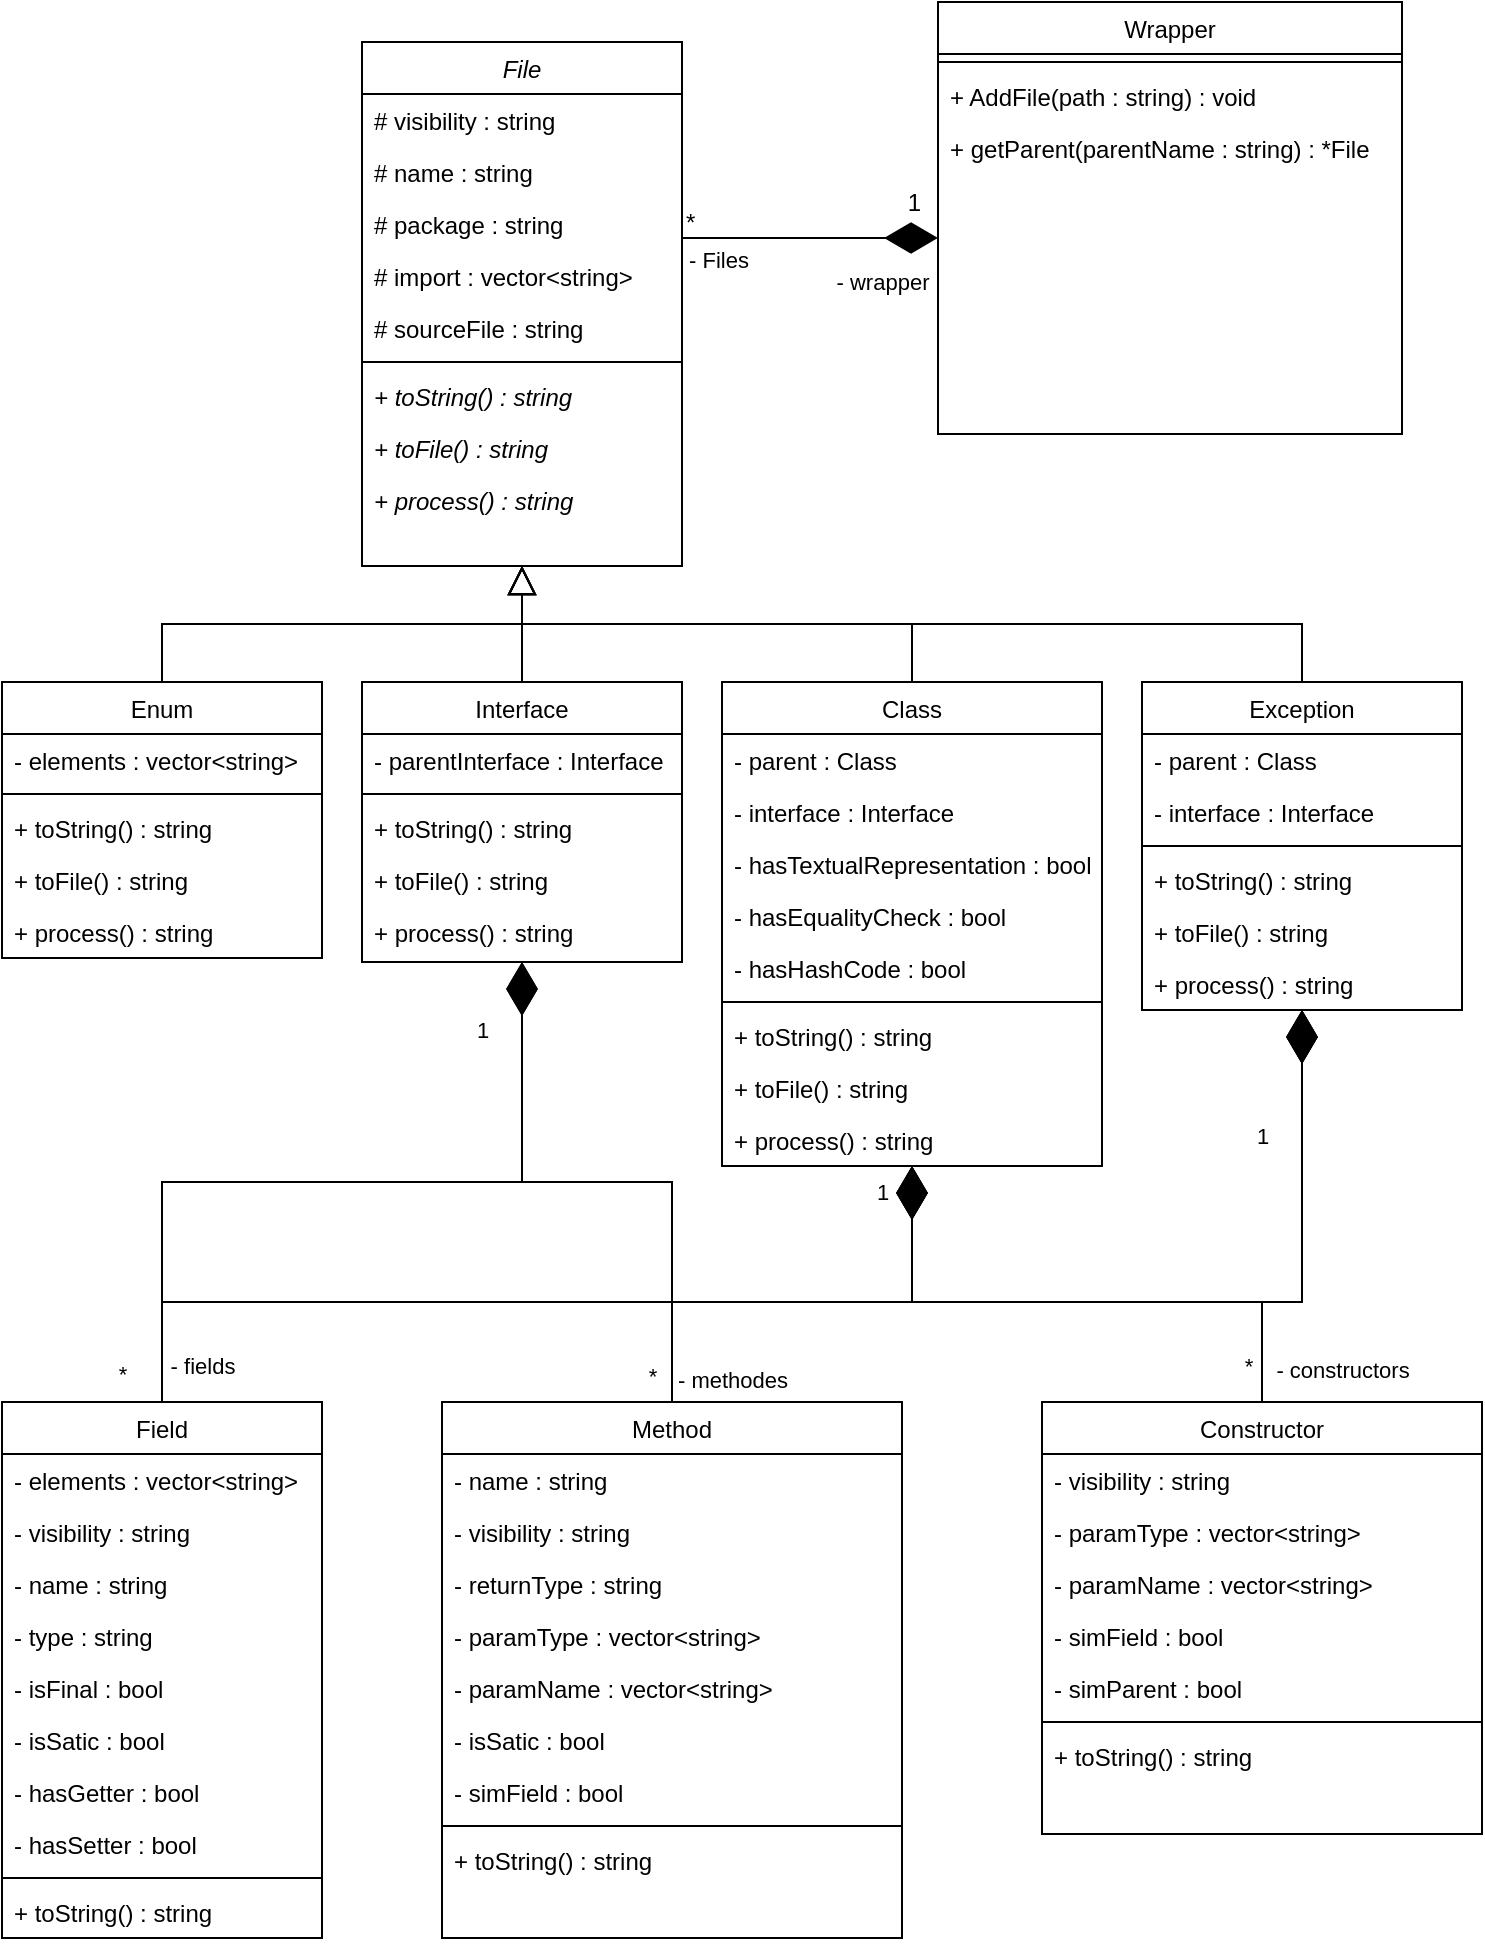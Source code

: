 <mxfile version="24.4.13" type="device">
  <diagram id="C5RBs43oDa-KdzZeNtuy" name="Page-1">
    <mxGraphModel dx="1432" dy="757" grid="1" gridSize="10" guides="1" tooltips="1" connect="1" arrows="1" fold="1" page="1" pageScale="1" pageWidth="827" pageHeight="1169" math="0" shadow="0">
      <root>
        <mxCell id="WIyWlLk6GJQsqaUBKTNV-0" />
        <mxCell id="WIyWlLk6GJQsqaUBKTNV-1" parent="WIyWlLk6GJQsqaUBKTNV-0" />
        <mxCell id="zkfFHV4jXpPFQw0GAbJ--0" value="File" style="swimlane;fontStyle=2;align=center;verticalAlign=top;childLayout=stackLayout;horizontal=1;startSize=26;horizontalStack=0;resizeParent=1;resizeLast=0;collapsible=1;marginBottom=0;rounded=0;shadow=0;strokeWidth=1;" parent="WIyWlLk6GJQsqaUBKTNV-1" vertex="1">
          <mxGeometry x="220" y="40" width="160" height="262" as="geometry">
            <mxRectangle x="230" y="140" width="160" height="26" as="alternateBounds" />
          </mxGeometry>
        </mxCell>
        <mxCell id="zkfFHV4jXpPFQw0GAbJ--1" value="# visibility : string" style="text;align=left;verticalAlign=top;spacingLeft=4;spacingRight=4;overflow=hidden;rotatable=0;points=[[0,0.5],[1,0.5]];portConstraint=eastwest;" parent="zkfFHV4jXpPFQw0GAbJ--0" vertex="1">
          <mxGeometry y="26" width="160" height="26" as="geometry" />
        </mxCell>
        <mxCell id="zkfFHV4jXpPFQw0GAbJ--3" value="# name : string" style="text;align=left;verticalAlign=top;spacingLeft=4;spacingRight=4;overflow=hidden;rotatable=0;points=[[0,0.5],[1,0.5]];portConstraint=eastwest;rounded=0;shadow=0;html=0;" parent="zkfFHV4jXpPFQw0GAbJ--0" vertex="1">
          <mxGeometry y="52" width="160" height="26" as="geometry" />
        </mxCell>
        <mxCell id="ltKmu5wCh4bkHCzf4ety-9" value="# package : string" style="text;align=left;verticalAlign=top;spacingLeft=4;spacingRight=4;overflow=hidden;rotatable=0;points=[[0,0.5],[1,0.5]];portConstraint=eastwest;rounded=0;shadow=0;html=0;" parent="zkfFHV4jXpPFQw0GAbJ--0" vertex="1">
          <mxGeometry y="78" width="160" height="26" as="geometry" />
        </mxCell>
        <mxCell id="ltKmu5wCh4bkHCzf4ety-12" value="# import : vector&lt;string&gt;" style="text;align=left;verticalAlign=top;spacingLeft=4;spacingRight=4;overflow=hidden;rotatable=0;points=[[0,0.5],[1,0.5]];portConstraint=eastwest;" parent="zkfFHV4jXpPFQw0GAbJ--0" vertex="1">
          <mxGeometry y="104" width="160" height="26" as="geometry" />
        </mxCell>
        <mxCell id="8OElluY5JYBfEVc4xmNO-0" value="# sourceFile : string" style="text;align=left;verticalAlign=top;spacingLeft=4;spacingRight=4;overflow=hidden;rotatable=0;points=[[0,0.5],[1,0.5]];portConstraint=eastwest;" parent="zkfFHV4jXpPFQw0GAbJ--0" vertex="1">
          <mxGeometry y="130" width="160" height="26" as="geometry" />
        </mxCell>
        <mxCell id="zkfFHV4jXpPFQw0GAbJ--4" value="" style="line;html=1;strokeWidth=1;align=left;verticalAlign=middle;spacingTop=-1;spacingLeft=3;spacingRight=3;rotatable=0;labelPosition=right;points=[];portConstraint=eastwest;" parent="zkfFHV4jXpPFQw0GAbJ--0" vertex="1">
          <mxGeometry y="156" width="160" height="8" as="geometry" />
        </mxCell>
        <mxCell id="zkfFHV4jXpPFQw0GAbJ--5" value="+ toString() : string" style="text;align=left;verticalAlign=top;spacingLeft=4;spacingRight=4;overflow=hidden;rotatable=0;points=[[0,0.5],[1,0.5]];portConstraint=eastwest;fontStyle=2" parent="zkfFHV4jXpPFQw0GAbJ--0" vertex="1">
          <mxGeometry y="164" width="160" height="26" as="geometry" />
        </mxCell>
        <mxCell id="ltKmu5wCh4bkHCzf4ety-10" value="+ toFile() : string" style="text;align=left;verticalAlign=top;spacingLeft=4;spacingRight=4;overflow=hidden;rotatable=0;points=[[0,0.5],[1,0.5]];portConstraint=eastwest;fontStyle=2" parent="zkfFHV4jXpPFQw0GAbJ--0" vertex="1">
          <mxGeometry y="190" width="160" height="26" as="geometry" />
        </mxCell>
        <mxCell id="8OElluY5JYBfEVc4xmNO-1" value="+ process() : string" style="text;align=left;verticalAlign=top;spacingLeft=4;spacingRight=4;overflow=hidden;rotatable=0;points=[[0,0.5],[1,0.5]];portConstraint=eastwest;fontStyle=2" parent="zkfFHV4jXpPFQw0GAbJ--0" vertex="1">
          <mxGeometry y="216" width="160" height="26" as="geometry" />
        </mxCell>
        <mxCell id="zkfFHV4jXpPFQw0GAbJ--6" value="Enum" style="swimlane;fontStyle=0;align=center;verticalAlign=top;childLayout=stackLayout;horizontal=1;startSize=26;horizontalStack=0;resizeParent=1;resizeLast=0;collapsible=1;marginBottom=0;rounded=0;shadow=0;strokeWidth=1;" parent="WIyWlLk6GJQsqaUBKTNV-1" vertex="1">
          <mxGeometry x="40" y="360" width="160" height="138" as="geometry">
            <mxRectangle x="130" y="380" width="160" height="26" as="alternateBounds" />
          </mxGeometry>
        </mxCell>
        <mxCell id="zkfFHV4jXpPFQw0GAbJ--14" value="- elements : vector&lt;string&gt;" style="text;align=left;verticalAlign=top;spacingLeft=4;spacingRight=4;overflow=hidden;rotatable=0;points=[[0,0.5],[1,0.5]];portConstraint=eastwest;" parent="zkfFHV4jXpPFQw0GAbJ--6" vertex="1">
          <mxGeometry y="26" width="160" height="26" as="geometry" />
        </mxCell>
        <mxCell id="zkfFHV4jXpPFQw0GAbJ--9" value="" style="line;html=1;strokeWidth=1;align=left;verticalAlign=middle;spacingTop=-1;spacingLeft=3;spacingRight=3;rotatable=0;labelPosition=right;points=[];portConstraint=eastwest;" parent="zkfFHV4jXpPFQw0GAbJ--6" vertex="1">
          <mxGeometry y="52" width="160" height="8" as="geometry" />
        </mxCell>
        <mxCell id="ltKmu5wCh4bkHCzf4ety-14" value="+ toString() : string" style="text;align=left;verticalAlign=top;spacingLeft=4;spacingRight=4;overflow=hidden;rotatable=0;points=[[0,0.5],[1,0.5]];portConstraint=eastwest;fontStyle=0" parent="zkfFHV4jXpPFQw0GAbJ--6" vertex="1">
          <mxGeometry y="60" width="160" height="26" as="geometry" />
        </mxCell>
        <mxCell id="ltKmu5wCh4bkHCzf4ety-15" value="+ toFile() : string" style="text;align=left;verticalAlign=top;spacingLeft=4;spacingRight=4;overflow=hidden;rotatable=0;points=[[0,0.5],[1,0.5]];portConstraint=eastwest;fontStyle=0" parent="zkfFHV4jXpPFQw0GAbJ--6" vertex="1">
          <mxGeometry y="86" width="160" height="26" as="geometry" />
        </mxCell>
        <mxCell id="4inZuKAJf4BQ4KefYnfL-3" value="+ process() : string" style="text;align=left;verticalAlign=top;spacingLeft=4;spacingRight=4;overflow=hidden;rotatable=0;points=[[0,0.5],[1,0.5]];portConstraint=eastwest;fontStyle=0" parent="zkfFHV4jXpPFQw0GAbJ--6" vertex="1">
          <mxGeometry y="112" width="160" height="26" as="geometry" />
        </mxCell>
        <mxCell id="zkfFHV4jXpPFQw0GAbJ--12" value="" style="endArrow=block;endSize=12;endFill=0;shadow=0;strokeWidth=1;rounded=0;curved=0;edgeStyle=elbowEdgeStyle;elbow=vertical;startSize=6;" parent="WIyWlLk6GJQsqaUBKTNV-1" source="zkfFHV4jXpPFQw0GAbJ--6" target="zkfFHV4jXpPFQw0GAbJ--0" edge="1">
          <mxGeometry width="160" relative="1" as="geometry">
            <mxPoint x="200" y="203" as="sourcePoint" />
            <mxPoint x="200" y="203" as="targetPoint" />
          </mxGeometry>
        </mxCell>
        <mxCell id="zkfFHV4jXpPFQw0GAbJ--13" value="Interface" style="swimlane;fontStyle=0;align=center;verticalAlign=top;childLayout=stackLayout;horizontal=1;startSize=26;horizontalStack=0;resizeParent=1;resizeLast=0;collapsible=1;marginBottom=0;rounded=0;shadow=0;strokeWidth=1;" parent="WIyWlLk6GJQsqaUBKTNV-1" vertex="1">
          <mxGeometry x="220" y="360" width="160" height="140" as="geometry">
            <mxRectangle x="340" y="380" width="170" height="26" as="alternateBounds" />
          </mxGeometry>
        </mxCell>
        <mxCell id="ltKmu5wCh4bkHCzf4ety-13" value="- parentInterface : Interface" style="text;align=left;verticalAlign=top;spacingLeft=4;spacingRight=4;overflow=hidden;rotatable=0;points=[[0,0.5],[1,0.5]];portConstraint=eastwest;" parent="zkfFHV4jXpPFQw0GAbJ--13" vertex="1">
          <mxGeometry y="26" width="160" height="26" as="geometry" />
        </mxCell>
        <mxCell id="zkfFHV4jXpPFQw0GAbJ--15" value="" style="line;html=1;strokeWidth=1;align=left;verticalAlign=middle;spacingTop=-1;spacingLeft=3;spacingRight=3;rotatable=0;labelPosition=right;points=[];portConstraint=eastwest;" parent="zkfFHV4jXpPFQw0GAbJ--13" vertex="1">
          <mxGeometry y="52" width="160" height="8" as="geometry" />
        </mxCell>
        <mxCell id="ltKmu5wCh4bkHCzf4ety-16" value="+ toString() : string" style="text;align=left;verticalAlign=top;spacingLeft=4;spacingRight=4;overflow=hidden;rotatable=0;points=[[0,0.5],[1,0.5]];portConstraint=eastwest;fontStyle=0" parent="zkfFHV4jXpPFQw0GAbJ--13" vertex="1">
          <mxGeometry y="60" width="160" height="26" as="geometry" />
        </mxCell>
        <mxCell id="ltKmu5wCh4bkHCzf4ety-17" value="+ toFile() : string" style="text;align=left;verticalAlign=top;spacingLeft=4;spacingRight=4;overflow=hidden;rotatable=0;points=[[0,0.5],[1,0.5]];portConstraint=eastwest;fontStyle=0" parent="zkfFHV4jXpPFQw0GAbJ--13" vertex="1">
          <mxGeometry y="86" width="160" height="26" as="geometry" />
        </mxCell>
        <mxCell id="4inZuKAJf4BQ4KefYnfL-4" value="+ process() : string" style="text;align=left;verticalAlign=top;spacingLeft=4;spacingRight=4;overflow=hidden;rotatable=0;points=[[0,0.5],[1,0.5]];portConstraint=eastwest;fontStyle=0" parent="zkfFHV4jXpPFQw0GAbJ--13" vertex="1">
          <mxGeometry y="112" width="160" height="26" as="geometry" />
        </mxCell>
        <mxCell id="zkfFHV4jXpPFQw0GAbJ--16" value="" style="endArrow=block;endSize=12;endFill=0;shadow=0;strokeWidth=1;rounded=0;curved=0;edgeStyle=elbowEdgeStyle;elbow=vertical;startSize=6;" parent="WIyWlLk6GJQsqaUBKTNV-1" source="zkfFHV4jXpPFQw0GAbJ--13" target="zkfFHV4jXpPFQw0GAbJ--0" edge="1">
          <mxGeometry width="160" relative="1" as="geometry">
            <mxPoint x="210" y="373" as="sourcePoint" />
            <mxPoint x="310" y="271" as="targetPoint" />
          </mxGeometry>
        </mxCell>
        <mxCell id="zkfFHV4jXpPFQw0GAbJ--17" value="Wrapper&#xa;" style="swimlane;fontStyle=0;align=center;verticalAlign=top;childLayout=stackLayout;horizontal=1;startSize=26;horizontalStack=0;resizeParent=1;resizeLast=0;collapsible=1;marginBottom=0;rounded=0;shadow=0;strokeWidth=1;" parent="WIyWlLk6GJQsqaUBKTNV-1" vertex="1">
          <mxGeometry x="508" y="20" width="232" height="216" as="geometry">
            <mxRectangle x="550" y="140" width="160" height="26" as="alternateBounds" />
          </mxGeometry>
        </mxCell>
        <mxCell id="zkfFHV4jXpPFQw0GAbJ--23" value="" style="line;html=1;strokeWidth=1;align=left;verticalAlign=middle;spacingTop=-1;spacingLeft=3;spacingRight=3;rotatable=0;labelPosition=right;points=[];portConstraint=eastwest;" parent="zkfFHV4jXpPFQw0GAbJ--17" vertex="1">
          <mxGeometry y="26" width="232" height="8" as="geometry" />
        </mxCell>
        <mxCell id="ltKmu5wCh4bkHCzf4ety-60" value="+ AddFile(path : string) : void" style="text;align=left;verticalAlign=top;spacingLeft=4;spacingRight=4;overflow=hidden;rotatable=0;points=[[0,0.5],[1,0.5]];portConstraint=eastwest;" parent="zkfFHV4jXpPFQw0GAbJ--17" vertex="1">
          <mxGeometry y="34" width="232" height="26" as="geometry" />
        </mxCell>
        <mxCell id="Hucy0umY-G8VrEtBiTHl-10" value="+ getParent(parentName : string) : *File" style="text;align=left;verticalAlign=top;spacingLeft=4;spacingRight=4;overflow=hidden;rotatable=0;points=[[0,0.5],[1,0.5]];portConstraint=eastwest;" vertex="1" parent="zkfFHV4jXpPFQw0GAbJ--17">
          <mxGeometry y="60" width="232" height="26" as="geometry" />
        </mxCell>
        <mxCell id="zkfFHV4jXpPFQw0GAbJ--26" value="" style="endArrow=diamondThin;shadow=0;strokeWidth=1;rounded=0;curved=0;endFill=1;edgeStyle=elbowEdgeStyle;elbow=vertical;endSize=24;startSize=24;" parent="WIyWlLk6GJQsqaUBKTNV-1" source="zkfFHV4jXpPFQw0GAbJ--0" target="zkfFHV4jXpPFQw0GAbJ--17" edge="1">
          <mxGeometry x="0.5" y="41" relative="1" as="geometry">
            <mxPoint x="380" y="192" as="sourcePoint" />
            <mxPoint x="540" y="192" as="targetPoint" />
            <mxPoint x="-40" y="32" as="offset" />
          </mxGeometry>
        </mxCell>
        <mxCell id="zkfFHV4jXpPFQw0GAbJ--27" value="*" style="resizable=0;align=left;verticalAlign=bottom;labelBackgroundColor=none;fontSize=12;" parent="zkfFHV4jXpPFQw0GAbJ--26" connectable="0" vertex="1">
          <mxGeometry x="-1" relative="1" as="geometry">
            <mxPoint y="1" as="offset" />
          </mxGeometry>
        </mxCell>
        <mxCell id="zkfFHV4jXpPFQw0GAbJ--28" value="1" style="resizable=0;align=right;verticalAlign=bottom;labelBackgroundColor=none;fontSize=12;" parent="zkfFHV4jXpPFQw0GAbJ--26" connectable="0" vertex="1">
          <mxGeometry x="1" relative="1" as="geometry">
            <mxPoint x="-7" y="-9" as="offset" />
          </mxGeometry>
        </mxCell>
        <mxCell id="ltKmu5wCh4bkHCzf4ety-0" value="- Files" style="edgeLabel;html=1;align=center;verticalAlign=middle;resizable=0;points=[];" parent="zkfFHV4jXpPFQw0GAbJ--26" vertex="1" connectable="0">
          <mxGeometry x="-0.719" y="-2" relative="1" as="geometry">
            <mxPoint y="9" as="offset" />
          </mxGeometry>
        </mxCell>
        <mxCell id="RhGDuTXE71SAsz2vM19o-0" value="- wrapper" style="edgeLabel;html=1;align=center;verticalAlign=middle;resizable=0;points=[];" parent="zkfFHV4jXpPFQw0GAbJ--26" vertex="1" connectable="0">
          <mxGeometry x="0.438" y="-1" relative="1" as="geometry">
            <mxPoint x="8" y="21" as="offset" />
          </mxGeometry>
        </mxCell>
        <mxCell id="ltKmu5wCh4bkHCzf4ety-1" value="" style="endArrow=block;endSize=12;endFill=0;shadow=0;strokeWidth=1;rounded=0;curved=0;edgeStyle=elbowEdgeStyle;elbow=vertical;startSize=6;exitX=0.5;exitY=0;exitDx=0;exitDy=0;entryX=0.5;entryY=1;entryDx=0;entryDy=0;" parent="WIyWlLk6GJQsqaUBKTNV-1" source="ltKmu5wCh4bkHCzf4ety-3" target="zkfFHV4jXpPFQw0GAbJ--0" edge="1">
          <mxGeometry width="160" relative="1" as="geometry">
            <mxPoint x="600" y="370" as="sourcePoint" />
            <mxPoint x="300" y="250" as="targetPoint" />
          </mxGeometry>
        </mxCell>
        <mxCell id="ltKmu5wCh4bkHCzf4ety-3" value="Class" style="swimlane;fontStyle=0;align=center;verticalAlign=top;childLayout=stackLayout;horizontal=1;startSize=26;horizontalStack=0;resizeParent=1;resizeLast=0;collapsible=1;marginBottom=0;rounded=0;shadow=0;strokeWidth=1;" parent="WIyWlLk6GJQsqaUBKTNV-1" vertex="1">
          <mxGeometry x="400" y="360" width="190" height="242" as="geometry">
            <mxRectangle x="130" y="380" width="160" height="26" as="alternateBounds" />
          </mxGeometry>
        </mxCell>
        <mxCell id="ltKmu5wCh4bkHCzf4ety-4" value="- parent : Class" style="text;align=left;verticalAlign=top;spacingLeft=4;spacingRight=4;overflow=hidden;rotatable=0;points=[[0,0.5],[1,0.5]];portConstraint=eastwest;" parent="ltKmu5wCh4bkHCzf4ety-3" vertex="1">
          <mxGeometry y="26" width="190" height="26" as="geometry" />
        </mxCell>
        <mxCell id="ltKmu5wCh4bkHCzf4ety-5" value="- interface : Interface" style="text;align=left;verticalAlign=top;spacingLeft=4;spacingRight=4;overflow=hidden;rotatable=0;points=[[0,0.5],[1,0.5]];portConstraint=eastwest;rounded=0;shadow=0;html=0;" parent="ltKmu5wCh4bkHCzf4ety-3" vertex="1">
          <mxGeometry y="52" width="190" height="26" as="geometry" />
        </mxCell>
        <mxCell id="4inZuKAJf4BQ4KefYnfL-0" value="- hasTextualRepresentation : bool" style="text;align=left;verticalAlign=top;spacingLeft=4;spacingRight=4;overflow=hidden;rotatable=0;points=[[0,0.5],[1,0.5]];portConstraint=eastwest;rounded=0;shadow=0;html=0;" parent="ltKmu5wCh4bkHCzf4ety-3" vertex="1">
          <mxGeometry y="78" width="190" height="26" as="geometry" />
        </mxCell>
        <mxCell id="4inZuKAJf4BQ4KefYnfL-1" value="- hasEqualityCheck : bool" style="text;align=left;verticalAlign=top;spacingLeft=4;spacingRight=4;overflow=hidden;rotatable=0;points=[[0,0.5],[1,0.5]];portConstraint=eastwest;rounded=0;shadow=0;html=0;" parent="ltKmu5wCh4bkHCzf4ety-3" vertex="1">
          <mxGeometry y="104" width="190" height="26" as="geometry" />
        </mxCell>
        <mxCell id="4inZuKAJf4BQ4KefYnfL-2" value="- hasHashCode : bool" style="text;align=left;verticalAlign=top;spacingLeft=4;spacingRight=4;overflow=hidden;rotatable=0;points=[[0,0.5],[1,0.5]];portConstraint=eastwest;rounded=0;shadow=0;html=0;" parent="ltKmu5wCh4bkHCzf4ety-3" vertex="1">
          <mxGeometry y="130" width="190" height="26" as="geometry" />
        </mxCell>
        <mxCell id="ltKmu5wCh4bkHCzf4ety-6" value="" style="line;html=1;strokeWidth=1;align=left;verticalAlign=middle;spacingTop=-1;spacingLeft=3;spacingRight=3;rotatable=0;labelPosition=right;points=[];portConstraint=eastwest;" parent="ltKmu5wCh4bkHCzf4ety-3" vertex="1">
          <mxGeometry y="156" width="190" height="8" as="geometry" />
        </mxCell>
        <mxCell id="ltKmu5wCh4bkHCzf4ety-18" value="+ toString() : string" style="text;align=left;verticalAlign=top;spacingLeft=4;spacingRight=4;overflow=hidden;rotatable=0;points=[[0,0.5],[1,0.5]];portConstraint=eastwest;fontStyle=0" parent="ltKmu5wCh4bkHCzf4ety-3" vertex="1">
          <mxGeometry y="164" width="190" height="26" as="geometry" />
        </mxCell>
        <mxCell id="ltKmu5wCh4bkHCzf4ety-19" value="+ toFile() : string" style="text;align=left;verticalAlign=top;spacingLeft=4;spacingRight=4;overflow=hidden;rotatable=0;points=[[0,0.5],[1,0.5]];portConstraint=eastwest;fontStyle=0" parent="ltKmu5wCh4bkHCzf4ety-3" vertex="1">
          <mxGeometry y="190" width="190" height="26" as="geometry" />
        </mxCell>
        <mxCell id="4inZuKAJf4BQ4KefYnfL-5" value="+ process() : string" style="text;align=left;verticalAlign=top;spacingLeft=4;spacingRight=4;overflow=hidden;rotatable=0;points=[[0,0.5],[1,0.5]];portConstraint=eastwest;fontStyle=0" parent="ltKmu5wCh4bkHCzf4ety-3" vertex="1">
          <mxGeometry y="216" width="190" height="26" as="geometry" />
        </mxCell>
        <mxCell id="ltKmu5wCh4bkHCzf4ety-20" value="Field" style="swimlane;fontStyle=0;align=center;verticalAlign=top;childLayout=stackLayout;horizontal=1;startSize=26;horizontalStack=0;resizeParent=1;resizeLast=0;collapsible=1;marginBottom=0;rounded=0;shadow=0;strokeWidth=1;" parent="WIyWlLk6GJQsqaUBKTNV-1" vertex="1">
          <mxGeometry x="40" y="720" width="160" height="268" as="geometry">
            <mxRectangle x="130" y="380" width="160" height="26" as="alternateBounds" />
          </mxGeometry>
        </mxCell>
        <mxCell id="ltKmu5wCh4bkHCzf4ety-21" value="- elements : vector&lt;string&gt;" style="text;align=left;verticalAlign=top;spacingLeft=4;spacingRight=4;overflow=hidden;rotatable=0;points=[[0,0.5],[1,0.5]];portConstraint=eastwest;" parent="ltKmu5wCh4bkHCzf4ety-20" vertex="1">
          <mxGeometry y="26" width="160" height="26" as="geometry" />
        </mxCell>
        <mxCell id="ltKmu5wCh4bkHCzf4ety-52" value="- visibility : string" style="text;align=left;verticalAlign=top;spacingLeft=4;spacingRight=4;overflow=hidden;rotatable=0;points=[[0,0.5],[1,0.5]];portConstraint=eastwest;" parent="ltKmu5wCh4bkHCzf4ety-20" vertex="1">
          <mxGeometry y="52" width="160" height="26" as="geometry" />
        </mxCell>
        <mxCell id="ltKmu5wCh4bkHCzf4ety-53" value="- name : string" style="text;align=left;verticalAlign=top;spacingLeft=4;spacingRight=4;overflow=hidden;rotatable=0;points=[[0,0.5],[1,0.5]];portConstraint=eastwest;rounded=0;shadow=0;html=0;" parent="ltKmu5wCh4bkHCzf4ety-20" vertex="1">
          <mxGeometry y="78" width="160" height="26" as="geometry" />
        </mxCell>
        <mxCell id="ltKmu5wCh4bkHCzf4ety-56" value="- type : string" style="text;align=left;verticalAlign=top;spacingLeft=4;spacingRight=4;overflow=hidden;rotatable=0;points=[[0,0.5],[1,0.5]];portConstraint=eastwest;rounded=0;shadow=0;html=0;" parent="ltKmu5wCh4bkHCzf4ety-20" vertex="1">
          <mxGeometry y="104" width="160" height="26" as="geometry" />
        </mxCell>
        <mxCell id="ltKmu5wCh4bkHCzf4ety-61" value="- isFinal : bool" style="text;align=left;verticalAlign=top;spacingLeft=4;spacingRight=4;overflow=hidden;rotatable=0;points=[[0,0.5],[1,0.5]];portConstraint=eastwest;rounded=0;shadow=0;html=0;" parent="ltKmu5wCh4bkHCzf4ety-20" vertex="1">
          <mxGeometry y="130" width="160" height="26" as="geometry" />
        </mxCell>
        <mxCell id="ltKmu5wCh4bkHCzf4ety-62" value="- isSatic : bool" style="text;align=left;verticalAlign=top;spacingLeft=4;spacingRight=4;overflow=hidden;rotatable=0;points=[[0,0.5],[1,0.5]];portConstraint=eastwest;rounded=0;shadow=0;html=0;" parent="ltKmu5wCh4bkHCzf4ety-20" vertex="1">
          <mxGeometry y="156" width="160" height="26" as="geometry" />
        </mxCell>
        <mxCell id="ltKmu5wCh4bkHCzf4ety-63" value="- hasGetter : bool" style="text;align=left;verticalAlign=top;spacingLeft=4;spacingRight=4;overflow=hidden;rotatable=0;points=[[0,0.5],[1,0.5]];portConstraint=eastwest;rounded=0;shadow=0;html=0;" parent="ltKmu5wCh4bkHCzf4ety-20" vertex="1">
          <mxGeometry y="182" width="160" height="26" as="geometry" />
        </mxCell>
        <mxCell id="ltKmu5wCh4bkHCzf4ety-64" value="- hasSetter : bool" style="text;align=left;verticalAlign=top;spacingLeft=4;spacingRight=4;overflow=hidden;rotatable=0;points=[[0,0.5],[1,0.5]];portConstraint=eastwest;rounded=0;shadow=0;html=0;" parent="ltKmu5wCh4bkHCzf4ety-20" vertex="1">
          <mxGeometry y="208" width="160" height="26" as="geometry" />
        </mxCell>
        <mxCell id="ltKmu5wCh4bkHCzf4ety-22" value="" style="line;html=1;strokeWidth=1;align=left;verticalAlign=middle;spacingTop=-1;spacingLeft=3;spacingRight=3;rotatable=0;labelPosition=right;points=[];portConstraint=eastwest;" parent="ltKmu5wCh4bkHCzf4ety-20" vertex="1">
          <mxGeometry y="234" width="160" height="8" as="geometry" />
        </mxCell>
        <mxCell id="ltKmu5wCh4bkHCzf4ety-23" value="+ toString() : string" style="text;align=left;verticalAlign=top;spacingLeft=4;spacingRight=4;overflow=hidden;rotatable=0;points=[[0,0.5],[1,0.5]];portConstraint=eastwest;fontStyle=0" parent="ltKmu5wCh4bkHCzf4ety-20" vertex="1">
          <mxGeometry y="242" width="160" height="26" as="geometry" />
        </mxCell>
        <mxCell id="ltKmu5wCh4bkHCzf4ety-25" value="Method" style="swimlane;fontStyle=0;align=center;verticalAlign=top;childLayout=stackLayout;horizontal=1;startSize=26;horizontalStack=0;resizeParent=1;resizeLast=0;collapsible=1;marginBottom=0;rounded=0;shadow=0;strokeWidth=1;" parent="WIyWlLk6GJQsqaUBKTNV-1" vertex="1">
          <mxGeometry x="260" y="720" width="230" height="268" as="geometry">
            <mxRectangle x="340" y="380" width="170" height="26" as="alternateBounds" />
          </mxGeometry>
        </mxCell>
        <mxCell id="ltKmu5wCh4bkHCzf4ety-51" value="- name : string" style="text;align=left;verticalAlign=top;spacingLeft=4;spacingRight=4;overflow=hidden;rotatable=0;points=[[0,0.5],[1,0.5]];portConstraint=eastwest;rounded=0;shadow=0;html=0;" parent="ltKmu5wCh4bkHCzf4ety-25" vertex="1">
          <mxGeometry y="26" width="230" height="26" as="geometry" />
        </mxCell>
        <mxCell id="ltKmu5wCh4bkHCzf4ety-50" value="- visibility : string" style="text;align=left;verticalAlign=top;spacingLeft=4;spacingRight=4;overflow=hidden;rotatable=0;points=[[0,0.5],[1,0.5]];portConstraint=eastwest;" parent="ltKmu5wCh4bkHCzf4ety-25" vertex="1">
          <mxGeometry y="52" width="230" height="26" as="geometry" />
        </mxCell>
        <mxCell id="ltKmu5wCh4bkHCzf4ety-57" value="- returnType : string" style="text;align=left;verticalAlign=top;spacingLeft=4;spacingRight=4;overflow=hidden;rotatable=0;points=[[0,0.5],[1,0.5]];portConstraint=eastwest;" parent="ltKmu5wCh4bkHCzf4ety-25" vertex="1">
          <mxGeometry y="78" width="230" height="26" as="geometry" />
        </mxCell>
        <mxCell id="ltKmu5wCh4bkHCzf4ety-67" value="- paramType : vector&lt;string&gt;" style="text;align=left;verticalAlign=top;spacingLeft=4;spacingRight=4;overflow=hidden;rotatable=0;points=[[0,0.5],[1,0.5]];portConstraint=eastwest;" parent="ltKmu5wCh4bkHCzf4ety-25" vertex="1">
          <mxGeometry y="104" width="230" height="26" as="geometry" />
        </mxCell>
        <mxCell id="ltKmu5wCh4bkHCzf4ety-68" value="- paramName : vector&lt;string&gt;" style="text;align=left;verticalAlign=top;spacingLeft=4;spacingRight=4;overflow=hidden;rotatable=0;points=[[0,0.5],[1,0.5]];portConstraint=eastwest;" parent="ltKmu5wCh4bkHCzf4ety-25" vertex="1">
          <mxGeometry y="130" width="230" height="26" as="geometry" />
        </mxCell>
        <mxCell id="ltKmu5wCh4bkHCzf4ety-66" value="- isSatic : bool" style="text;align=left;verticalAlign=top;spacingLeft=4;spacingRight=4;overflow=hidden;rotatable=0;points=[[0,0.5],[1,0.5]];portConstraint=eastwest;rounded=0;shadow=0;html=0;" parent="ltKmu5wCh4bkHCzf4ety-25" vertex="1">
          <mxGeometry y="156" width="230" height="26" as="geometry" />
        </mxCell>
        <mxCell id="Hucy0umY-G8VrEtBiTHl-0" value="- simField : bool" style="text;align=left;verticalAlign=top;spacingLeft=4;spacingRight=4;overflow=hidden;rotatable=0;points=[[0,0.5],[1,0.5]];portConstraint=eastwest;rounded=0;shadow=0;html=0;" vertex="1" parent="ltKmu5wCh4bkHCzf4ety-25">
          <mxGeometry y="182" width="230" height="26" as="geometry" />
        </mxCell>
        <mxCell id="ltKmu5wCh4bkHCzf4ety-27" value="" style="line;html=1;strokeWidth=1;align=left;verticalAlign=middle;spacingTop=-1;spacingLeft=3;spacingRight=3;rotatable=0;labelPosition=right;points=[];portConstraint=eastwest;" parent="ltKmu5wCh4bkHCzf4ety-25" vertex="1">
          <mxGeometry y="208" width="230" height="8" as="geometry" />
        </mxCell>
        <mxCell id="ltKmu5wCh4bkHCzf4ety-28" value="+ toString() : string" style="text;align=left;verticalAlign=top;spacingLeft=4;spacingRight=4;overflow=hidden;rotatable=0;points=[[0,0.5],[1,0.5]];portConstraint=eastwest;fontStyle=0" parent="ltKmu5wCh4bkHCzf4ety-25" vertex="1">
          <mxGeometry y="216" width="230" height="26" as="geometry" />
        </mxCell>
        <mxCell id="ltKmu5wCh4bkHCzf4ety-30" value="Constructor" style="swimlane;fontStyle=0;align=center;verticalAlign=top;childLayout=stackLayout;horizontal=1;startSize=26;horizontalStack=0;resizeParent=1;resizeLast=0;collapsible=1;marginBottom=0;rounded=0;shadow=0;strokeWidth=1;" parent="WIyWlLk6GJQsqaUBKTNV-1" vertex="1">
          <mxGeometry x="560" y="720" width="220" height="216" as="geometry">
            <mxRectangle x="130" y="380" width="160" height="26" as="alternateBounds" />
          </mxGeometry>
        </mxCell>
        <mxCell id="ltKmu5wCh4bkHCzf4ety-54" value="- visibility : string" style="text;align=left;verticalAlign=top;spacingLeft=4;spacingRight=4;overflow=hidden;rotatable=0;points=[[0,0.5],[1,0.5]];portConstraint=eastwest;" parent="ltKmu5wCh4bkHCzf4ety-30" vertex="1">
          <mxGeometry y="26" width="220" height="26" as="geometry" />
        </mxCell>
        <mxCell id="ltKmu5wCh4bkHCzf4ety-59" value="- paramType : vector&lt;string&gt;" style="text;align=left;verticalAlign=top;spacingLeft=4;spacingRight=4;overflow=hidden;rotatable=0;points=[[0,0.5],[1,0.5]];portConstraint=eastwest;" parent="ltKmu5wCh4bkHCzf4ety-30" vertex="1">
          <mxGeometry y="52" width="220" height="26" as="geometry" />
        </mxCell>
        <mxCell id="ltKmu5wCh4bkHCzf4ety-65" value="- paramName : vector&lt;string&gt;" style="text;align=left;verticalAlign=top;spacingLeft=4;spacingRight=4;overflow=hidden;rotatable=0;points=[[0,0.5],[1,0.5]];portConstraint=eastwest;" parent="ltKmu5wCh4bkHCzf4ety-30" vertex="1">
          <mxGeometry y="78" width="220" height="26" as="geometry" />
        </mxCell>
        <mxCell id="Hucy0umY-G8VrEtBiTHl-1" value="- simField : bool" style="text;align=left;verticalAlign=top;spacingLeft=4;spacingRight=4;overflow=hidden;rotatable=0;points=[[0,0.5],[1,0.5]];portConstraint=eastwest;rounded=0;shadow=0;html=0;" vertex="1" parent="ltKmu5wCh4bkHCzf4ety-30">
          <mxGeometry y="104" width="220" height="26" as="geometry" />
        </mxCell>
        <mxCell id="Hucy0umY-G8VrEtBiTHl-9" value="- simParent : bool" style="text;align=left;verticalAlign=top;spacingLeft=4;spacingRight=4;overflow=hidden;rotatable=0;points=[[0,0.5],[1,0.5]];portConstraint=eastwest;rounded=0;shadow=0;html=0;" vertex="1" parent="ltKmu5wCh4bkHCzf4ety-30">
          <mxGeometry y="130" width="220" height="26" as="geometry" />
        </mxCell>
        <mxCell id="ltKmu5wCh4bkHCzf4ety-33" value="" style="line;html=1;strokeWidth=1;align=left;verticalAlign=middle;spacingTop=-1;spacingLeft=3;spacingRight=3;rotatable=0;labelPosition=right;points=[];portConstraint=eastwest;" parent="ltKmu5wCh4bkHCzf4ety-30" vertex="1">
          <mxGeometry y="156" width="220" height="8" as="geometry" />
        </mxCell>
        <mxCell id="ltKmu5wCh4bkHCzf4ety-34" value="+ toString() : string" style="text;align=left;verticalAlign=top;spacingLeft=4;spacingRight=4;overflow=hidden;rotatable=0;points=[[0,0.5],[1,0.5]];portConstraint=eastwest;fontStyle=0" parent="ltKmu5wCh4bkHCzf4ety-30" vertex="1">
          <mxGeometry y="164" width="220" height="26" as="geometry" />
        </mxCell>
        <mxCell id="ltKmu5wCh4bkHCzf4ety-36" value="" style="endArrow=diamondThin;html=1;rounded=0;entryX=0.5;entryY=1;entryDx=0;entryDy=0;exitX=0.5;exitY=0;exitDx=0;exitDy=0;edgeStyle=elbowEdgeStyle;elbow=vertical;endFill=1;endSize=24;startSize=24;" parent="WIyWlLk6GJQsqaUBKTNV-1" source="ltKmu5wCh4bkHCzf4ety-25" target="zkfFHV4jXpPFQw0GAbJ--13" edge="1">
          <mxGeometry width="50" height="50" relative="1" as="geometry">
            <mxPoint x="290" y="610" as="sourcePoint" />
            <mxPoint x="340" y="560" as="targetPoint" />
          </mxGeometry>
        </mxCell>
        <mxCell id="ltKmu5wCh4bkHCzf4ety-37" value="" style="endArrow=diamondThin;html=1;rounded=0;entryX=0.5;entryY=1;entryDx=0;entryDy=0;exitX=0.5;exitY=0;exitDx=0;exitDy=0;edgeStyle=elbowEdgeStyle;elbow=vertical;endFill=1;endSize=24;startSize=24;" parent="WIyWlLk6GJQsqaUBKTNV-1" source="ltKmu5wCh4bkHCzf4ety-20" target="zkfFHV4jXpPFQw0GAbJ--13" edge="1">
          <mxGeometry width="50" height="50" relative="1" as="geometry">
            <mxPoint x="270" y="620" as="sourcePoint" />
            <mxPoint x="270" y="510" as="targetPoint" />
          </mxGeometry>
        </mxCell>
        <mxCell id="ltKmu5wCh4bkHCzf4ety-42" value="1" style="edgeLabel;html=1;align=center;verticalAlign=middle;resizable=0;points=[];" parent="ltKmu5wCh4bkHCzf4ety-37" vertex="1" connectable="0">
          <mxGeometry x="0.745" y="1" relative="1" as="geometry">
            <mxPoint x="-19" y="-17" as="offset" />
          </mxGeometry>
        </mxCell>
        <mxCell id="ltKmu5wCh4bkHCzf4ety-43" value="1" style="edgeLabel;html=1;align=center;verticalAlign=middle;resizable=0;points=[];" parent="ltKmu5wCh4bkHCzf4ety-37" vertex="1" connectable="0">
          <mxGeometry x="0.731" y="-1" relative="1" as="geometry">
            <mxPoint x="179" y="61" as="offset" />
          </mxGeometry>
        </mxCell>
        <mxCell id="ltKmu5wCh4bkHCzf4ety-39" value="" style="endArrow=diamondThin;html=1;rounded=0;exitX=0.5;exitY=0;exitDx=0;exitDy=0;edgeStyle=elbowEdgeStyle;elbow=vertical;entryX=0.5;entryY=1;entryDx=0;entryDy=0;endFill=1;endSize=24;startSize=24;" parent="WIyWlLk6GJQsqaUBKTNV-1" source="ltKmu5wCh4bkHCzf4ety-20" target="ltKmu5wCh4bkHCzf4ety-3" edge="1">
          <mxGeometry width="50" height="50" relative="1" as="geometry">
            <mxPoint x="350" y="704" as="sourcePoint" />
            <mxPoint x="495" y="650" as="targetPoint" />
            <Array as="points">
              <mxPoint x="310" y="670" />
            </Array>
          </mxGeometry>
        </mxCell>
        <mxCell id="ltKmu5wCh4bkHCzf4ety-44" value="*" style="edgeLabel;html=1;align=center;verticalAlign=middle;resizable=0;points=[];" parent="ltKmu5wCh4bkHCzf4ety-39" vertex="1" connectable="0">
          <mxGeometry x="-0.944" relative="1" as="geometry">
            <mxPoint x="-20" as="offset" />
          </mxGeometry>
        </mxCell>
        <mxCell id="ltKmu5wCh4bkHCzf4ety-45" value="- fields" style="edgeLabel;html=1;align=center;verticalAlign=middle;resizable=0;points=[];" parent="ltKmu5wCh4bkHCzf4ety-39" vertex="1" connectable="0">
          <mxGeometry x="-0.926" y="1" relative="1" as="geometry">
            <mxPoint x="21" as="offset" />
          </mxGeometry>
        </mxCell>
        <mxCell id="ltKmu5wCh4bkHCzf4ety-40" value="" style="endArrow=diamondThin;html=1;rounded=0;exitX=0.5;exitY=0;exitDx=0;exitDy=0;edgeStyle=elbowEdgeStyle;elbow=vertical;entryX=0.5;entryY=1;entryDx=0;entryDy=0;endFill=1;endSize=24;startSize=24;" parent="WIyWlLk6GJQsqaUBKTNV-1" source="ltKmu5wCh4bkHCzf4ety-25" target="ltKmu5wCh4bkHCzf4ety-3" edge="1">
          <mxGeometry width="50" height="50" relative="1" as="geometry">
            <mxPoint x="130" y="694" as="sourcePoint" />
            <mxPoint x="495" y="650" as="targetPoint" />
            <Array as="points">
              <mxPoint x="430" y="670" />
            </Array>
          </mxGeometry>
        </mxCell>
        <mxCell id="ltKmu5wCh4bkHCzf4ety-46" value="*" style="edgeLabel;html=1;align=center;verticalAlign=middle;resizable=0;points=[];" parent="ltKmu5wCh4bkHCzf4ety-40" vertex="1" connectable="0">
          <mxGeometry x="-0.886" y="1" relative="1" as="geometry">
            <mxPoint x="-9" as="offset" />
          </mxGeometry>
        </mxCell>
        <mxCell id="ltKmu5wCh4bkHCzf4ety-47" value="- methodes" style="edgeLabel;html=1;align=center;verticalAlign=middle;resizable=0;points=[];" parent="ltKmu5wCh4bkHCzf4ety-40" vertex="1" connectable="0">
          <mxGeometry x="-0.907" y="-1" relative="1" as="geometry">
            <mxPoint x="29" as="offset" />
          </mxGeometry>
        </mxCell>
        <mxCell id="ltKmu5wCh4bkHCzf4ety-41" value="" style="endArrow=diamondThin;html=1;rounded=0;exitX=0.5;exitY=0;exitDx=0;exitDy=0;edgeStyle=elbowEdgeStyle;elbow=vertical;endFill=1;endSize=24;startSize=24;entryX=0.5;entryY=1;entryDx=0;entryDy=0;" parent="WIyWlLk6GJQsqaUBKTNV-1" source="ltKmu5wCh4bkHCzf4ety-30" target="ltKmu5wCh4bkHCzf4ety-3" edge="1">
          <mxGeometry width="50" height="50" relative="1" as="geometry">
            <mxPoint x="140" y="704" as="sourcePoint" />
            <mxPoint x="495" y="610" as="targetPoint" />
            <Array as="points">
              <mxPoint x="580" y="670" />
            </Array>
          </mxGeometry>
        </mxCell>
        <mxCell id="ltKmu5wCh4bkHCzf4ety-48" value="*" style="edgeLabel;html=1;align=center;verticalAlign=middle;resizable=0;points=[];" parent="ltKmu5wCh4bkHCzf4ety-41" vertex="1" connectable="0">
          <mxGeometry x="-0.76" y="3" relative="1" as="geometry">
            <mxPoint x="-4" y="17" as="offset" />
          </mxGeometry>
        </mxCell>
        <mxCell id="ltKmu5wCh4bkHCzf4ety-49" value="- constructors" style="edgeLabel;html=1;align=center;verticalAlign=middle;resizable=0;points=[];" parent="ltKmu5wCh4bkHCzf4ety-41" vertex="1" connectable="0">
          <mxGeometry x="-0.7" y="-3" relative="1" as="geometry">
            <mxPoint x="37" y="28" as="offset" />
          </mxGeometry>
        </mxCell>
        <mxCell id="8OElluY5JYBfEVc4xmNO-2" value="Exception" style="swimlane;fontStyle=0;align=center;verticalAlign=top;childLayout=stackLayout;horizontal=1;startSize=26;horizontalStack=0;resizeParent=1;resizeLast=0;collapsible=1;marginBottom=0;rounded=0;shadow=0;strokeWidth=1;" parent="WIyWlLk6GJQsqaUBKTNV-1" vertex="1">
          <mxGeometry x="610" y="360" width="160" height="164" as="geometry">
            <mxRectangle x="130" y="380" width="160" height="26" as="alternateBounds" />
          </mxGeometry>
        </mxCell>
        <mxCell id="8OElluY5JYBfEVc4xmNO-3" value="- parent : Class" style="text;align=left;verticalAlign=top;spacingLeft=4;spacingRight=4;overflow=hidden;rotatable=0;points=[[0,0.5],[1,0.5]];portConstraint=eastwest;" parent="8OElluY5JYBfEVc4xmNO-2" vertex="1">
          <mxGeometry y="26" width="160" height="26" as="geometry" />
        </mxCell>
        <mxCell id="8OElluY5JYBfEVc4xmNO-4" value="- interface : Interface" style="text;align=left;verticalAlign=top;spacingLeft=4;spacingRight=4;overflow=hidden;rotatable=0;points=[[0,0.5],[1,0.5]];portConstraint=eastwest;rounded=0;shadow=0;html=0;" parent="8OElluY5JYBfEVc4xmNO-2" vertex="1">
          <mxGeometry y="52" width="160" height="26" as="geometry" />
        </mxCell>
        <mxCell id="8OElluY5JYBfEVc4xmNO-5" value="" style="line;html=1;strokeWidth=1;align=left;verticalAlign=middle;spacingTop=-1;spacingLeft=3;spacingRight=3;rotatable=0;labelPosition=right;points=[];portConstraint=eastwest;" parent="8OElluY5JYBfEVc4xmNO-2" vertex="1">
          <mxGeometry y="78" width="160" height="8" as="geometry" />
        </mxCell>
        <mxCell id="8OElluY5JYBfEVc4xmNO-6" value="+ toString() : string" style="text;align=left;verticalAlign=top;spacingLeft=4;spacingRight=4;overflow=hidden;rotatable=0;points=[[0,0.5],[1,0.5]];portConstraint=eastwest;fontStyle=0" parent="8OElluY5JYBfEVc4xmNO-2" vertex="1">
          <mxGeometry y="86" width="160" height="26" as="geometry" />
        </mxCell>
        <mxCell id="8OElluY5JYBfEVc4xmNO-7" value="+ toFile() : string" style="text;align=left;verticalAlign=top;spacingLeft=4;spacingRight=4;overflow=hidden;rotatable=0;points=[[0,0.5],[1,0.5]];portConstraint=eastwest;fontStyle=0" parent="8OElluY5JYBfEVc4xmNO-2" vertex="1">
          <mxGeometry y="112" width="160" height="26" as="geometry" />
        </mxCell>
        <mxCell id="4inZuKAJf4BQ4KefYnfL-6" value="+ process() : string" style="text;align=left;verticalAlign=top;spacingLeft=4;spacingRight=4;overflow=hidden;rotatable=0;points=[[0,0.5],[1,0.5]];portConstraint=eastwest;fontStyle=0" parent="8OElluY5JYBfEVc4xmNO-2" vertex="1">
          <mxGeometry y="138" width="160" height="26" as="geometry" />
        </mxCell>
        <mxCell id="8OElluY5JYBfEVc4xmNO-17" value="" style="endArrow=diamondThin;html=1;rounded=0;exitX=0.5;exitY=0;exitDx=0;exitDy=0;edgeStyle=elbowEdgeStyle;elbow=vertical;entryX=0.5;entryY=1;entryDx=0;entryDy=0;endFill=1;endSize=24;startSize=24;" parent="WIyWlLk6GJQsqaUBKTNV-1" source="ltKmu5wCh4bkHCzf4ety-20" target="8OElluY5JYBfEVc4xmNO-2" edge="1">
          <mxGeometry width="50" height="50" relative="1" as="geometry">
            <mxPoint x="140" y="630" as="sourcePoint" />
            <mxPoint x="500" y="530" as="targetPoint" />
            <Array as="points">
              <mxPoint x="410" y="670" />
            </Array>
          </mxGeometry>
        </mxCell>
        <mxCell id="8OElluY5JYBfEVc4xmNO-20" value="" style="endArrow=diamondThin;html=1;rounded=0;exitX=0.5;exitY=0;exitDx=0;exitDy=0;edgeStyle=elbowEdgeStyle;elbow=vertical;endFill=1;endSize=24;startSize=24;entryX=0.5;entryY=1;entryDx=0;entryDy=0;" parent="WIyWlLk6GJQsqaUBKTNV-1" source="ltKmu5wCh4bkHCzf4ety-25" target="8OElluY5JYBfEVc4xmNO-2" edge="1">
          <mxGeometry width="50" height="50" relative="1" as="geometry">
            <mxPoint x="395" y="630" as="sourcePoint" />
            <mxPoint x="660" y="510" as="targetPoint" />
            <Array as="points">
              <mxPoint x="540" y="670" />
            </Array>
          </mxGeometry>
        </mxCell>
        <mxCell id="8OElluY5JYBfEVc4xmNO-23" value="" style="endArrow=diamondThin;html=1;rounded=0;edgeStyle=elbowEdgeStyle;elbow=vertical;entryX=0.5;entryY=1;entryDx=0;entryDy=0;endFill=1;endSize=24;startSize=24;exitX=0.5;exitY=0;exitDx=0;exitDy=0;" parent="WIyWlLk6GJQsqaUBKTNV-1" source="ltKmu5wCh4bkHCzf4ety-30" target="8OElluY5JYBfEVc4xmNO-2" edge="1">
          <mxGeometry width="50" height="50" relative="1" as="geometry">
            <mxPoint x="750" y="520" as="sourcePoint" />
            <mxPoint x="500" y="530" as="targetPoint" />
            <Array as="points">
              <mxPoint x="660" y="670" />
            </Array>
          </mxGeometry>
        </mxCell>
        <mxCell id="8OElluY5JYBfEVc4xmNO-28" value="1" style="edgeLabel;html=1;align=center;verticalAlign=middle;resizable=0;points=[];" parent="8OElluY5JYBfEVc4xmNO-23" vertex="1" connectable="0">
          <mxGeometry x="0.268" y="3" relative="1" as="geometry">
            <mxPoint x="-17" y="-16" as="offset" />
          </mxGeometry>
        </mxCell>
        <mxCell id="8OElluY5JYBfEVc4xmNO-29" value="" style="endArrow=block;endSize=12;endFill=0;shadow=0;strokeWidth=1;rounded=0;curved=0;edgeStyle=elbowEdgeStyle;elbow=vertical;startSize=6;exitX=0.5;exitY=0;exitDx=0;exitDy=0;entryX=0.5;entryY=1;entryDx=0;entryDy=0;" parent="WIyWlLk6GJQsqaUBKTNV-1" source="8OElluY5JYBfEVc4xmNO-2" target="zkfFHV4jXpPFQw0GAbJ--0" edge="1">
          <mxGeometry width="160" relative="1" as="geometry">
            <mxPoint x="490" y="370" as="sourcePoint" />
            <mxPoint x="310" y="310" as="targetPoint" />
          </mxGeometry>
        </mxCell>
      </root>
    </mxGraphModel>
  </diagram>
</mxfile>
